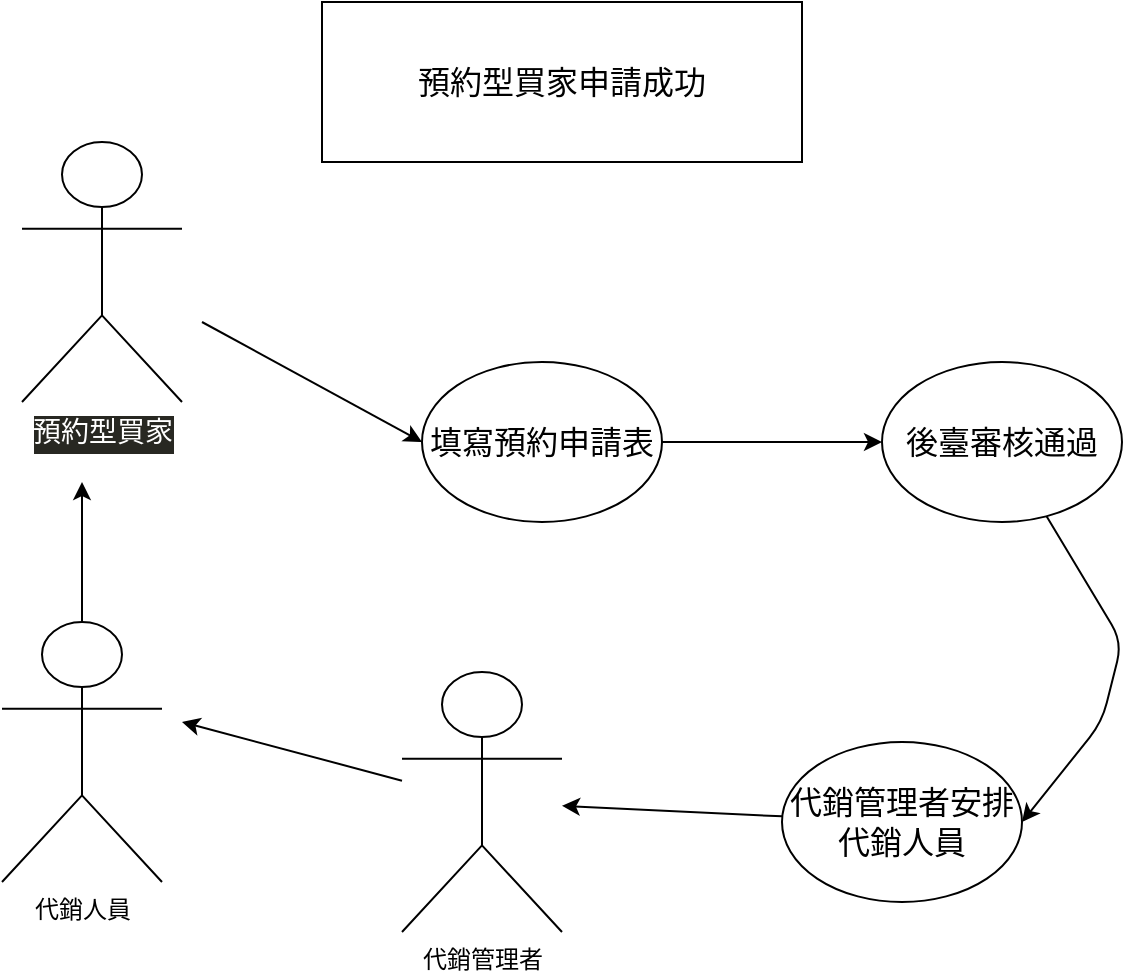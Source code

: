 <mxfile>
    <diagram id="cfdcQZHAGlFOS9F4iv71" name="第1頁">
        <mxGraphModel dx="1130" dy="531" grid="1" gridSize="10" guides="1" tooltips="1" connect="1" arrows="1" fold="1" page="1" pageScale="1" pageWidth="827" pageHeight="1169" math="0" shadow="0">
            <root>
                <mxCell id="0"/>
                <mxCell id="1" parent="0"/>
                <mxCell id="7" style="edgeStyle=none;html=1;entryX=0;entryY=0.5;entryDx=0;entryDy=0;fontSize=16;" parent="1" target="4" edge="1">
                    <mxGeometry relative="1" as="geometry">
                        <mxPoint x="140" y="200" as="sourcePoint"/>
                    </mxGeometry>
                </mxCell>
                <mxCell id="3" value="&lt;div style=&quot;color: rgb(167, 219, 247); background-color: rgb(40, 40, 34); font-family: Consolas, &amp;quot;Courier New&amp;quot;, monospace; font-size: 14px; line-height: 19px;&quot;&gt;&lt;span style=&quot;color: #ffffff;&quot;&gt;預約型買家&lt;/span&gt;&lt;/div&gt;" style="shape=umlActor;verticalLabelPosition=bottom;verticalAlign=top;html=1;outlineConnect=0;" parent="1" vertex="1">
                    <mxGeometry x="50" y="110" width="80" height="130" as="geometry"/>
                </mxCell>
                <mxCell id="9" style="edgeStyle=none;html=1;entryX=0;entryY=0.5;entryDx=0;entryDy=0;fontSize=16;" parent="1" source="4" target="8" edge="1">
                    <mxGeometry relative="1" as="geometry"/>
                </mxCell>
                <mxCell id="4" value="&lt;font style=&quot;font-size: 16px;&quot;&gt;填寫預約申請表&lt;/font&gt;" style="ellipse;whiteSpace=wrap;html=1;" parent="1" vertex="1">
                    <mxGeometry x="250" y="220" width="120" height="80" as="geometry"/>
                </mxCell>
                <mxCell id="22" style="edgeStyle=none;html=1;fontSize=16;" parent="1" source="5" edge="1">
                    <mxGeometry relative="1" as="geometry">
                        <mxPoint x="130" y="400" as="targetPoint"/>
                    </mxGeometry>
                </mxCell>
                <mxCell id="5" value="代銷管理者" style="shape=umlActor;verticalLabelPosition=bottom;verticalAlign=top;html=1;outlineConnect=0;" parent="1" vertex="1">
                    <mxGeometry x="240" y="375" width="80" height="130" as="geometry"/>
                </mxCell>
                <mxCell id="11" style="edgeStyle=none;html=1;fontSize=16;entryX=1;entryY=0.5;entryDx=0;entryDy=0;" parent="1" source="8" target="13" edge="1">
                    <mxGeometry relative="1" as="geometry">
                        <mxPoint x="590" y="390" as="targetPoint"/>
                        <Array as="points">
                            <mxPoint x="600" y="360"/>
                            <mxPoint x="590" y="400"/>
                        </Array>
                    </mxGeometry>
                </mxCell>
                <mxCell id="8" value="後臺審核通過" style="ellipse;whiteSpace=wrap;html=1;fontSize=16;" parent="1" vertex="1">
                    <mxGeometry x="480" y="220" width="120" height="80" as="geometry"/>
                </mxCell>
                <mxCell id="14" style="edgeStyle=none;html=1;fontSize=16;" parent="1" source="13" target="5" edge="1">
                    <mxGeometry relative="1" as="geometry"/>
                </mxCell>
                <mxCell id="13" value="代銷管理者安排代銷人員" style="ellipse;whiteSpace=wrap;html=1;fontSize=16;" parent="1" vertex="1">
                    <mxGeometry x="430" y="410" width="120" height="80" as="geometry"/>
                </mxCell>
                <mxCell id="23" style="edgeStyle=none;html=1;fontSize=16;" parent="1" source="21" edge="1">
                    <mxGeometry relative="1" as="geometry">
                        <mxPoint x="80" y="280" as="targetPoint"/>
                    </mxGeometry>
                </mxCell>
                <mxCell id="21" value="代銷人員" style="shape=umlActor;verticalLabelPosition=bottom;verticalAlign=top;html=1;outlineConnect=0;" parent="1" vertex="1">
                    <mxGeometry x="40" y="350" width="80" height="130" as="geometry"/>
                </mxCell>
                <mxCell id="24" value="預約型買家申請成功" style="text;html=1;strokeColor=default;fillColor=none;align=center;verticalAlign=middle;whiteSpace=wrap;rounded=0;fontSize=16;" parent="1" vertex="1">
                    <mxGeometry x="200" y="40" width="240" height="80" as="geometry"/>
                </mxCell>
            </root>
        </mxGraphModel>
    </diagram>
</mxfile>